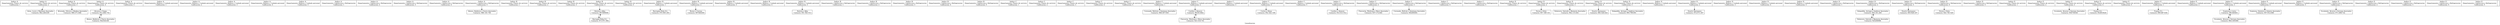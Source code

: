 digraph G{
rankdir = TB;
 node [shape = record];
 
 
 label = "Linealizacion";
 
 // creamos el vector  
 Vector [label="  <A0>Indice: A \n Departamento: Planes de servicio\n Calificacion: 1|<A1>Indice: A \n Departamento: Planes de servicio\n Calificacion: 2|<A2>Indice: A \n Departamento: Planes de servicio\n Calificacion: 3|<A3>Indice: A \n Departamento: Planes de servicio\n Calificacion: 4|<A4>Indice: A \n Departamento: Planes de servicio\n Calificacion: 5|
<A5>Indice: A \n Departamento: Belleza y Cuidado personal\n Calificacion: 1|<A6>Indice: A \n Departamento: Belleza y Cuidado personal\n Calificacion: 2|<A7>Indice: A \n Departamento: Belleza y Cuidado personal\n Calificacion: 3|<A8>Indice: A \n Departamento: Belleza y Cuidado personal\n Calificacion: 4|<A9>Indice: A \n Departamento: Belleza y Cuidado personal\n Calificacion: 5|
<A10>Indice: A \n Departamento: Calefaccion y Refrigeracion\n Calificacion: 1|<A11>Indice: A \n Departamento: Calefaccion y Refrigeracion\n Calificacion: 2|<A12>Indice: A \n Departamento: Calefaccion y Refrigeracion\n Calificacion: 3|<A13>Indice: A \n Departamento: Calefaccion y Refrigeracion\n Calificacion: 4|<A14>Indice: A \n Departamento: Calefaccion y Refrigeracion\n Calificacion: 5|
<B15>Indice: B \n Departamento: Planes de servicio\n Calificacion: 1|<B16>Indice: B \n Departamento: Planes de servicio\n Calificacion: 2|<B17>Indice: B \n Departamento: Planes de servicio\n Calificacion: 3|<B18>Indice: B \n Departamento: Planes de servicio\n Calificacion: 4|<B19>Indice: B \n Departamento: Planes de servicio\n Calificacion: 5|
<B20>Indice: B \n Departamento: Belleza y Cuidado personal\n Calificacion: 1|<B21>Indice: B \n Departamento: Belleza y Cuidado personal\n Calificacion: 2|<B22>Indice: B \n Departamento: Belleza y Cuidado personal\n Calificacion: 3|<B23>Indice: B \n Departamento: Belleza y Cuidado personal\n Calificacion: 4|<B24>Indice: B \n Departamento: Belleza y Cuidado personal\n Calificacion: 5|
<B25>Indice: B \n Departamento: Calefaccion y Refrigeracion\n Calificacion: 1|<B26>Indice: B \n Departamento: Calefaccion y Refrigeracion\n Calificacion: 2|<B27>Indice: B \n Departamento: Calefaccion y Refrigeracion\n Calificacion: 3|<B28>Indice: B \n Departamento: Calefaccion y Refrigeracion\n Calificacion: 4|<B29>Indice: B \n Departamento: Calefaccion y Refrigeracion\n Calificacion: 5|
<C30>Indice: C \n Departamento: Planes de servicio\n Calificacion: 1|<C31>Indice: C \n Departamento: Planes de servicio\n Calificacion: 2|<C32>Indice: C \n Departamento: Planes de servicio\n Calificacion: 3|<C33>Indice: C \n Departamento: Planes de servicio\n Calificacion: 4|<C34>Indice: C \n Departamento: Planes de servicio\n Calificacion: 5|
<C35>Indice: C \n Departamento: Belleza y Cuidado personal\n Calificacion: 1|<C36>Indice: C \n Departamento: Belleza y Cuidado personal\n Calificacion: 2|<C37>Indice: C \n Departamento: Belleza y Cuidado personal\n Calificacion: 3|<C38>Indice: C \n Departamento: Belleza y Cuidado personal\n Calificacion: 4|<C39>Indice: C \n Departamento: Belleza y Cuidado personal\n Calificacion: 5|
<C40>Indice: C \n Departamento: Calefaccion y Refrigeracion\n Calificacion: 1|<C41>Indice: C \n Departamento: Calefaccion y Refrigeracion\n Calificacion: 2|<C42>Indice: C \n Departamento: Calefaccion y Refrigeracion\n Calificacion: 3|<C43>Indice: C \n Departamento: Calefaccion y Refrigeracion\n Calificacion: 4|<C44>Indice: C \n Departamento: Calefaccion y Refrigeracion\n Calificacion: 5|
<D45>Indice: D \n Departamento: Planes de servicio\n Calificacion: 1|<D46>Indice: D \n Departamento: Planes de servicio\n Calificacion: 2|<D47>Indice: D \n Departamento: Planes de servicio\n Calificacion: 3|<D48>Indice: D \n Departamento: Planes de servicio\n Calificacion: 4|<D49>Indice: D \n Departamento: Planes de servicio\n Calificacion: 5|
<D50>Indice: D \n Departamento: Belleza y Cuidado personal\n Calificacion: 1|<D51>Indice: D \n Departamento: Belleza y Cuidado personal\n Calificacion: 2|<D52>Indice: D \n Departamento: Belleza y Cuidado personal\n Calificacion: 3|<D53>Indice: D \n Departamento: Belleza y Cuidado personal\n Calificacion: 4|<D54>Indice: D \n Departamento: Belleza y Cuidado personal\n Calificacion: 5|
<D55>Indice: D \n Departamento: Calefaccion y Refrigeracion\n Calificacion: 1|<D56>Indice: D \n Departamento: Calefaccion y Refrigeracion\n Calificacion: 2|<D57>Indice: D \n Departamento: Calefaccion y Refrigeracion\n Calificacion: 3|<D58>Indice: D \n Departamento: Calefaccion y Refrigeracion\n Calificacion: 4|<D59>Indice: D \n Departamento: Calefaccion y Refrigeracion\n Calificacion: 5|
<E60>Indice: E \n Departamento: Planes de servicio\n Calificacion: 1|<E61>Indice: E \n Departamento: Planes de servicio\n Calificacion: 2|<E62>Indice: E \n Departamento: Planes de servicio\n Calificacion: 3|<E63>Indice: E \n Departamento: Planes de servicio\n Calificacion: 4|<E64>Indice: E \n Departamento: Planes de servicio\n Calificacion: 5|
<E65>Indice: E \n Departamento: Belleza y Cuidado personal\n Calificacion: 1|<E66>Indice: E \n Departamento: Belleza y Cuidado personal\n Calificacion: 2|<E67>Indice: E \n Departamento: Belleza y Cuidado personal\n Calificacion: 3|<E68>Indice: E \n Departamento: Belleza y Cuidado personal\n Calificacion: 4|<E69>Indice: E \n Departamento: Belleza y Cuidado personal\n Calificacion: 5|
<E70>Indice: E \n Departamento: Calefaccion y Refrigeracion\n Calificacion: 1|<E71>Indice: E \n Departamento: Calefaccion y Refrigeracion\n Calificacion: 2|<E72>Indice: E \n Departamento: Calefaccion y Refrigeracion\n Calificacion: 3|<E73>Indice: E \n Departamento: Calefaccion y Refrigeracion\n Calificacion: 4|<E74>Indice: E \n Departamento: Calefaccion y Refrigeracion\n Calificacion: 5|
 " ]; 
Vector:A1->" Arias, Lucio y Martínez Asociados\n Contacto: 962.248.639" 
Vector:A2->" Alvarado, Olivera y Medina Asociados\n Contacto: 989.371.848" 
Vector:A3->" Alcaraz y Chapa\n Contacto: 912.464.754"-> " Alonso, Balderas y Fierro Asociados\n Contacto: 942544166"-> " Alcaraz y Chapa\n Contacto: 912.464.754"; 
Vector:A14->" Alonso, Balderas y Fierro Asociados\n Contacto: 988 193 700" 
Vector:B18->" Batista y Alba\n Contacto: 907499008"-> " Barragán Peña S.L.\n Contacto: 973 971 692"-> " Batista y Alba\n Contacto: 907499008"; 
Vector:B20->" Barragán Peña S.L.\n Contacto: 970 905 293" 
Vector:B21->" Bueno y Corona\n Contacto: 997464300" 
Vector:B24->" Batista y Alba\n Contacto: 951 943 913" 
Vector:C35->" Coronado, Beltrán y Quintana Asociados\n Contacto: 966-307-930" 
Vector:C36->" Casillas y Atencio\n Contacto: 961813462"-> " Chavarría, Medrano y Muro Asociados\n Contacto: 921-516-741"-> " Casillas y Atencio\n Contacto: 961813462"; 
Vector:C38->" Cortez y Moya\n Contacto: 952 422 338" 
Vector:C40->" Casillas y Atencio\n Contacto: 914 013 912" 
Vector:C41->" Chavarría, Medrano y Muro Asociados\n Contacto: 937-172-464" 
Vector:C42->" Coronado, Beltrán y Quintana Asociados\n Contacto: 902494581" 
Vector:D46->" Duran y Ortiz\n Contacto: 957 549 331" 
Vector:D47->" Delatorre, Salcedo y Rentería Asociados\n Contacto: 962.115.641" 
Vector:D48->" Duarte Hermanos\n Contacto: 985.526.024" 
Vector:D49->" Delgadillo, Arriaga y Saldivar Asociados\n Contacto: 995-799-091" 
Vector:D51->" Duarte Hermanos\n Contacto: 972-571-307" 
Vector:D56->" Delgadillo, Arriaga y Saldivar Asociados\n Contacto: 926.161.260"-> " Delatorre, Salcedo y Rentería Asociados\n Contacto: 925206984"-> " Delgadillo, Arriaga y Saldivar Asociados\n Contacto: 926.161.260"; 
Vector:D57->" Duarte Hermanos\n Contacto: 905-928-187" 
Vector:D58->" Duran y Ortiz\n Contacto: 924 783 029" 
Vector:E62->" Escalante, Alcaraz y Serrano Asociados\n Contacto: 956756540" 
Vector:E63->" Espino S.L.\n Contacto: 952833626" 
Vector:E65->" Espino S.L.\n Contacto: 999-487-836" 
Vector:E67->" Espinoza y Leiva\n Contacto: 981440401"-> " Escalante, Alcaraz y Serrano Asociados\n Contacto: 964-169-806"-> " Espinoza y Leiva\n Contacto: 981440401"; 
Vector:E68->" Espinosa, Quintero y Solorio Asociados\n Contacto: 957-912-080" 
Vector:E70->" Escalante, Alcaraz y Serrano Asociados\n Contacto: 971-498-722" 
}